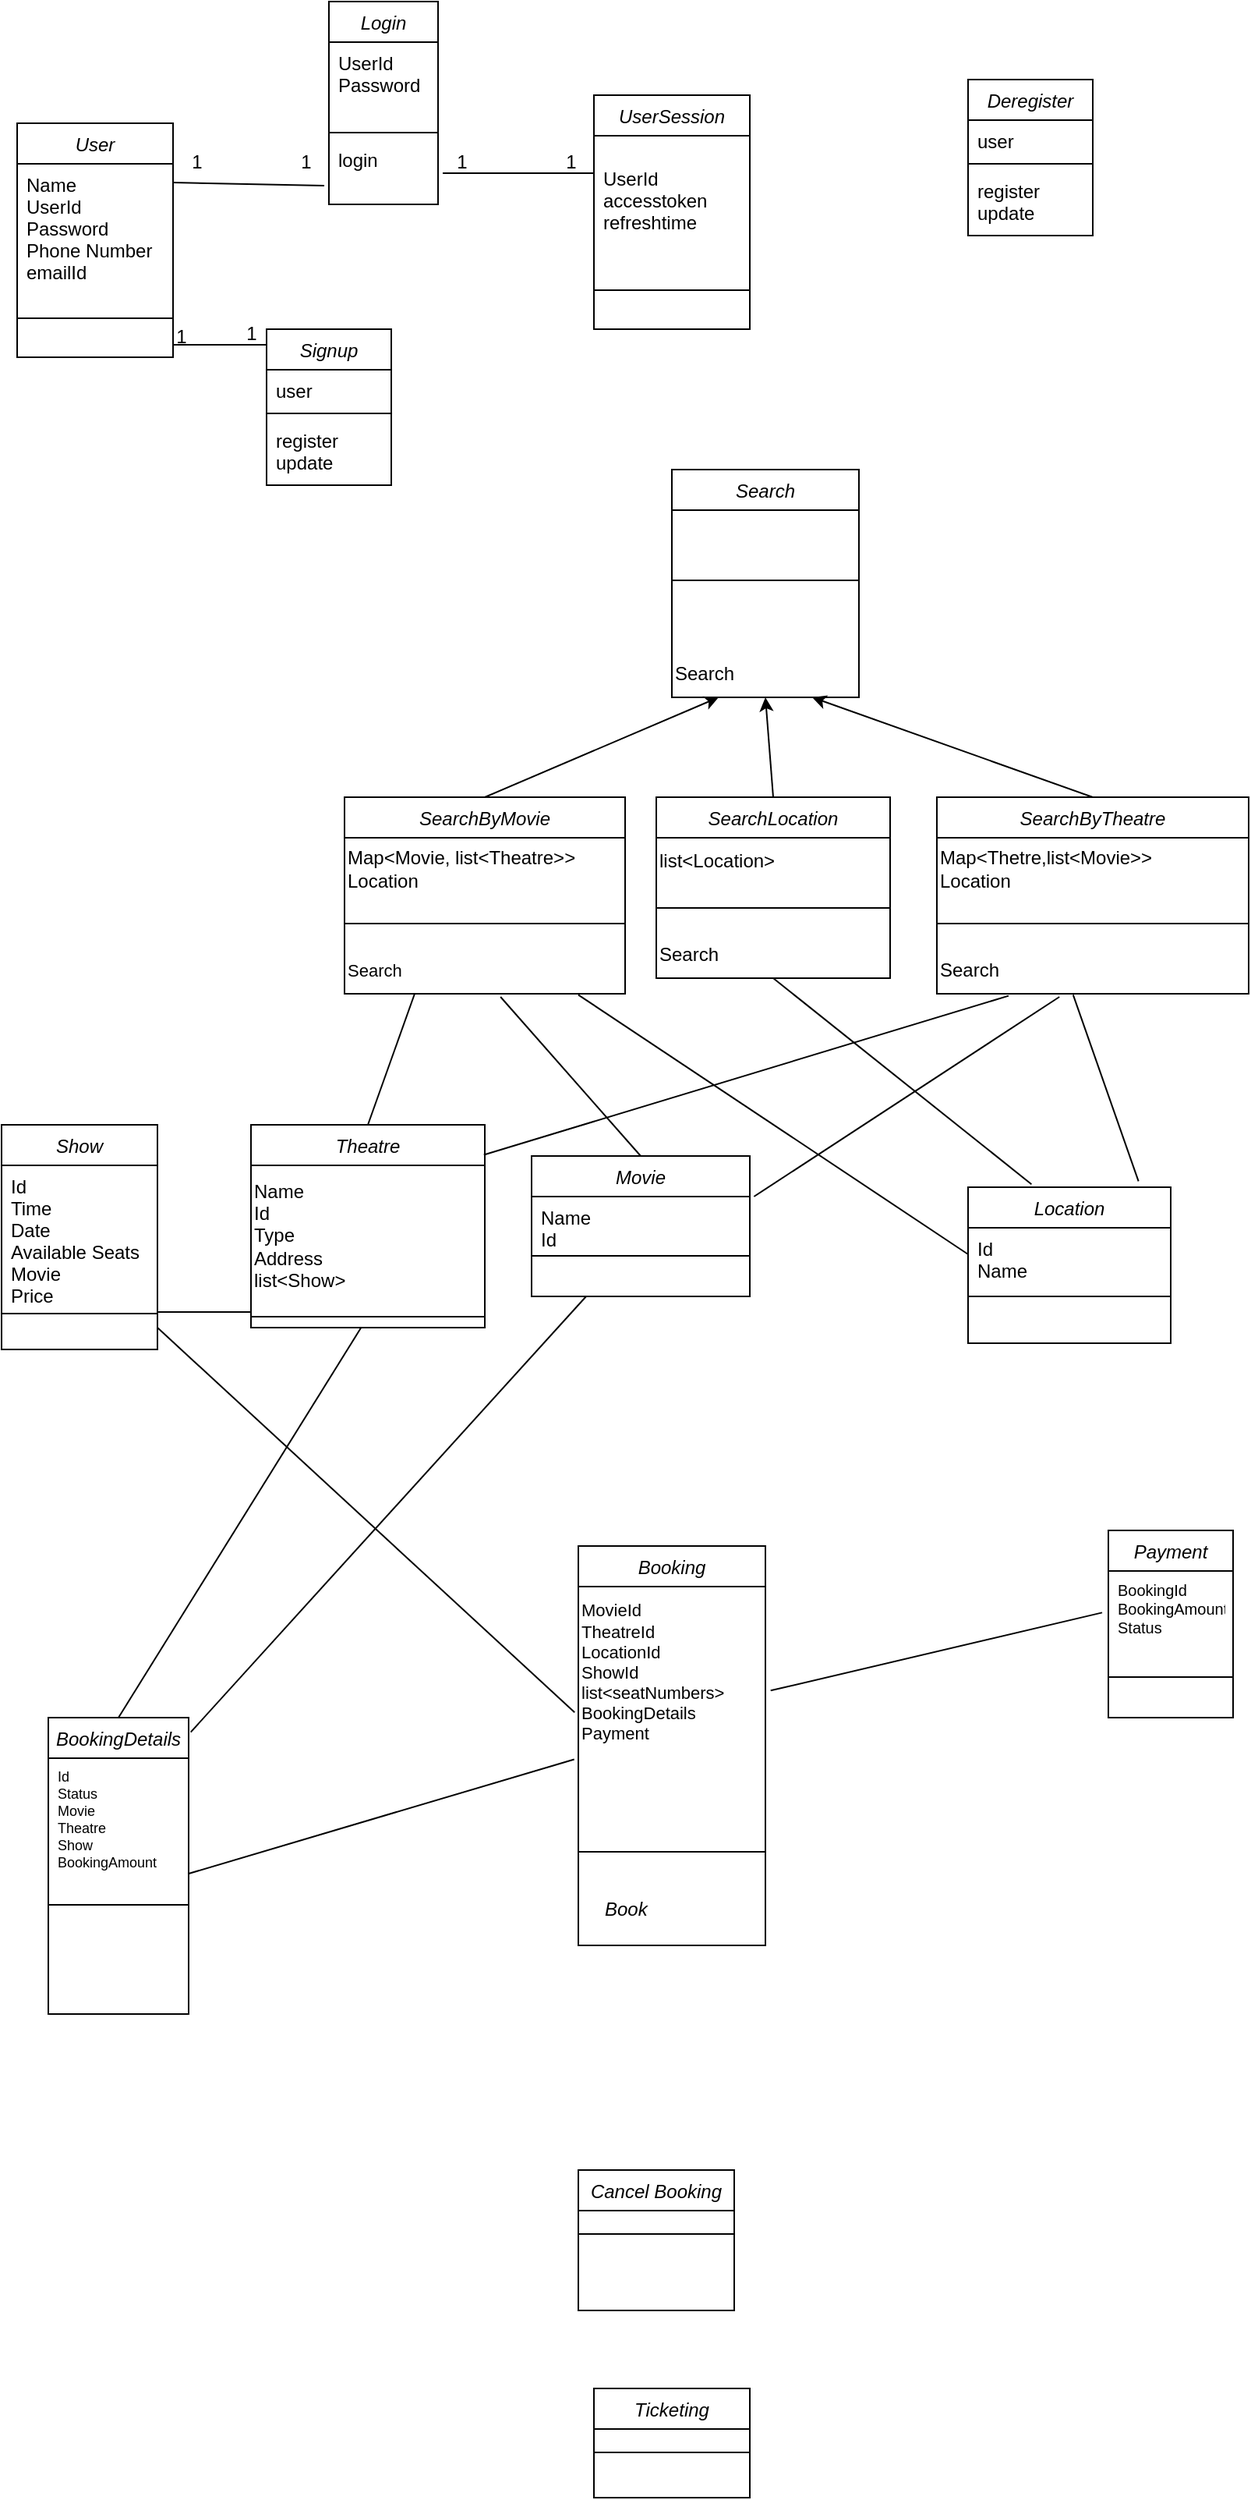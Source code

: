 <mxfile version="22.1.11" type="device">
  <diagram id="C5RBs43oDa-KdzZeNtuy" name="Page-1">
    <mxGraphModel dx="956" dy="628" grid="1" gridSize="10" guides="1" tooltips="1" connect="1" arrows="1" fold="1" page="1" pageScale="1" pageWidth="827" pageHeight="1169" math="0" shadow="0">
      <root>
        <mxCell id="WIyWlLk6GJQsqaUBKTNV-0" />
        <mxCell id="WIyWlLk6GJQsqaUBKTNV-1" parent="WIyWlLk6GJQsqaUBKTNV-0" />
        <mxCell id="iENOQ6VEFrCRD6KibuF6-0" value="User" style="swimlane;fontStyle=2;align=center;verticalAlign=top;childLayout=stackLayout;horizontal=1;startSize=26;horizontalStack=0;resizeParent=1;resizeLast=0;collapsible=1;marginBottom=0;rounded=0;shadow=0;strokeWidth=1;" vertex="1" parent="WIyWlLk6GJQsqaUBKTNV-1">
          <mxGeometry x="20" y="108" width="100" height="150" as="geometry">
            <mxRectangle x="230" y="140" width="160" height="26" as="alternateBounds" />
          </mxGeometry>
        </mxCell>
        <mxCell id="iENOQ6VEFrCRD6KibuF6-3" value="Name&#xa;UserId&#xa;Password&#xa;Phone Number&#xa;emailId&#xa;" style="text;align=left;verticalAlign=top;spacingLeft=4;spacingRight=4;overflow=hidden;rotatable=0;points=[[0,0.5],[1,0.5]];portConstraint=eastwest;rounded=0;shadow=0;html=0;" vertex="1" parent="iENOQ6VEFrCRD6KibuF6-0">
          <mxGeometry y="26" width="100" height="84" as="geometry" />
        </mxCell>
        <mxCell id="iENOQ6VEFrCRD6KibuF6-4" value="" style="line;html=1;strokeWidth=1;align=left;verticalAlign=middle;spacingTop=-1;spacingLeft=3;spacingRight=3;rotatable=0;labelPosition=right;points=[];portConstraint=eastwest;" vertex="1" parent="iENOQ6VEFrCRD6KibuF6-0">
          <mxGeometry y="110" width="100" height="30" as="geometry" />
        </mxCell>
        <mxCell id="iENOQ6VEFrCRD6KibuF6-8" value="Login" style="swimlane;fontStyle=2;align=center;verticalAlign=top;childLayout=stackLayout;horizontal=1;startSize=26;horizontalStack=0;resizeParent=1;resizeLast=0;collapsible=1;marginBottom=0;rounded=0;shadow=0;strokeWidth=1;" vertex="1" parent="WIyWlLk6GJQsqaUBKTNV-1">
          <mxGeometry x="220" y="30" width="70" height="130" as="geometry">
            <mxRectangle x="230" y="140" width="160" height="26" as="alternateBounds" />
          </mxGeometry>
        </mxCell>
        <mxCell id="iENOQ6VEFrCRD6KibuF6-9" value="UserId&#xa;Password&#xa;" style="text;align=left;verticalAlign=top;spacingLeft=4;spacingRight=4;overflow=hidden;rotatable=0;points=[[0,0.5],[1,0.5]];portConstraint=eastwest;rounded=0;shadow=0;html=0;" vertex="1" parent="iENOQ6VEFrCRD6KibuF6-8">
          <mxGeometry y="26" width="70" height="54" as="geometry" />
        </mxCell>
        <mxCell id="iENOQ6VEFrCRD6KibuF6-10" value="" style="line;html=1;strokeWidth=1;align=left;verticalAlign=middle;spacingTop=-1;spacingLeft=3;spacingRight=3;rotatable=0;labelPosition=right;points=[];portConstraint=eastwest;" vertex="1" parent="iENOQ6VEFrCRD6KibuF6-8">
          <mxGeometry y="80" width="70" height="8" as="geometry" />
        </mxCell>
        <mxCell id="iENOQ6VEFrCRD6KibuF6-11" value="login" style="text;align=left;verticalAlign=top;spacingLeft=4;spacingRight=4;overflow=hidden;rotatable=0;points=[[0,0.5],[1,0.5]];portConstraint=eastwest;" vertex="1" parent="iENOQ6VEFrCRD6KibuF6-8">
          <mxGeometry y="88" width="70" height="42" as="geometry" />
        </mxCell>
        <mxCell id="iENOQ6VEFrCRD6KibuF6-12" value="Signup" style="swimlane;fontStyle=2;align=center;verticalAlign=top;childLayout=stackLayout;horizontal=1;startSize=26;horizontalStack=0;resizeParent=1;resizeLast=0;collapsible=1;marginBottom=0;rounded=0;shadow=0;strokeWidth=1;" vertex="1" parent="WIyWlLk6GJQsqaUBKTNV-1">
          <mxGeometry x="180" y="240" width="80" height="100" as="geometry">
            <mxRectangle x="230" y="140" width="160" height="26" as="alternateBounds" />
          </mxGeometry>
        </mxCell>
        <mxCell id="iENOQ6VEFrCRD6KibuF6-13" value="user" style="text;align=left;verticalAlign=top;spacingLeft=4;spacingRight=4;overflow=hidden;rotatable=0;points=[[0,0.5],[1,0.5]];portConstraint=eastwest;rounded=0;shadow=0;html=0;" vertex="1" parent="iENOQ6VEFrCRD6KibuF6-12">
          <mxGeometry y="26" width="80" height="24" as="geometry" />
        </mxCell>
        <mxCell id="iENOQ6VEFrCRD6KibuF6-14" value="" style="line;html=1;strokeWidth=1;align=left;verticalAlign=middle;spacingTop=-1;spacingLeft=3;spacingRight=3;rotatable=0;labelPosition=right;points=[];portConstraint=eastwest;" vertex="1" parent="iENOQ6VEFrCRD6KibuF6-12">
          <mxGeometry y="50" width="80" height="8" as="geometry" />
        </mxCell>
        <mxCell id="iENOQ6VEFrCRD6KibuF6-15" value="register&#xa;update" style="text;align=left;verticalAlign=top;spacingLeft=4;spacingRight=4;overflow=hidden;rotatable=0;points=[[0,0.5],[1,0.5]];portConstraint=eastwest;" vertex="1" parent="iENOQ6VEFrCRD6KibuF6-12">
          <mxGeometry y="58" width="80" height="32" as="geometry" />
        </mxCell>
        <mxCell id="iENOQ6VEFrCRD6KibuF6-17" value="UserSession" style="swimlane;fontStyle=2;align=center;verticalAlign=top;childLayout=stackLayout;horizontal=1;startSize=26;horizontalStack=0;resizeParent=1;resizeLast=0;collapsible=1;marginBottom=0;rounded=0;shadow=0;strokeWidth=1;" vertex="1" parent="WIyWlLk6GJQsqaUBKTNV-1">
          <mxGeometry x="390" y="90" width="100" height="150" as="geometry">
            <mxRectangle x="230" y="140" width="160" height="26" as="alternateBounds" />
          </mxGeometry>
        </mxCell>
        <mxCell id="iENOQ6VEFrCRD6KibuF6-18" value="&#xa;UserId&#xa;accesstoken&#xa;refreshtime&#xa;" style="text;align=left;verticalAlign=top;spacingLeft=4;spacingRight=4;overflow=hidden;rotatable=0;points=[[0,0.5],[1,0.5]];portConstraint=eastwest;rounded=0;shadow=0;html=0;" vertex="1" parent="iENOQ6VEFrCRD6KibuF6-17">
          <mxGeometry y="26" width="100" height="84" as="geometry" />
        </mxCell>
        <mxCell id="iENOQ6VEFrCRD6KibuF6-19" value="" style="line;html=1;strokeWidth=1;align=left;verticalAlign=middle;spacingTop=-1;spacingLeft=3;spacingRight=3;rotatable=0;labelPosition=right;points=[];portConstraint=eastwest;" vertex="1" parent="iENOQ6VEFrCRD6KibuF6-17">
          <mxGeometry y="110" width="100" height="30" as="geometry" />
        </mxCell>
        <mxCell id="iENOQ6VEFrCRD6KibuF6-21" value="" style="endArrow=none;html=1;rounded=0;entryX=1;entryY=0.143;entryDx=0;entryDy=0;entryPerimeter=0;exitX=-0.043;exitY=0.714;exitDx=0;exitDy=0;exitPerimeter=0;" edge="1" parent="WIyWlLk6GJQsqaUBKTNV-1" source="iENOQ6VEFrCRD6KibuF6-11" target="iENOQ6VEFrCRD6KibuF6-3">
          <mxGeometry width="50" height="50" relative="1" as="geometry">
            <mxPoint x="400" y="420" as="sourcePoint" />
            <mxPoint x="450" y="370" as="targetPoint" />
          </mxGeometry>
        </mxCell>
        <mxCell id="iENOQ6VEFrCRD6KibuF6-22" value="1" style="text;html=1;align=center;verticalAlign=middle;resizable=0;points=[];autosize=1;strokeColor=none;fillColor=none;" vertex="1" parent="WIyWlLk6GJQsqaUBKTNV-1">
          <mxGeometry x="120" y="118" width="30" height="30" as="geometry" />
        </mxCell>
        <mxCell id="iENOQ6VEFrCRD6KibuF6-23" value="1" style="text;html=1;align=center;verticalAlign=middle;resizable=0;points=[];autosize=1;strokeColor=none;fillColor=none;" vertex="1" parent="WIyWlLk6GJQsqaUBKTNV-1">
          <mxGeometry x="190" y="118" width="30" height="30" as="geometry" />
        </mxCell>
        <mxCell id="iENOQ6VEFrCRD6KibuF6-24" value="" style="endArrow=none;html=1;rounded=0;entryX=1;entryY=0.143;entryDx=0;entryDy=0;entryPerimeter=0;exitX=-0.043;exitY=0.714;exitDx=0;exitDy=0;exitPerimeter=0;" edge="1" parent="WIyWlLk6GJQsqaUBKTNV-1">
          <mxGeometry width="50" height="50" relative="1" as="geometry">
            <mxPoint x="390" y="140" as="sourcePoint" />
            <mxPoint x="293" y="140" as="targetPoint" />
          </mxGeometry>
        </mxCell>
        <mxCell id="iENOQ6VEFrCRD6KibuF6-25" value="1" style="text;html=1;align=center;verticalAlign=middle;resizable=0;points=[];autosize=1;strokeColor=none;fillColor=none;" vertex="1" parent="WIyWlLk6GJQsqaUBKTNV-1">
          <mxGeometry x="290" y="118" width="30" height="30" as="geometry" />
        </mxCell>
        <mxCell id="iENOQ6VEFrCRD6KibuF6-26" value="1" style="text;html=1;align=center;verticalAlign=middle;resizable=0;points=[];autosize=1;strokeColor=none;fillColor=none;" vertex="1" parent="WIyWlLk6GJQsqaUBKTNV-1">
          <mxGeometry x="360" y="118" width="30" height="30" as="geometry" />
        </mxCell>
        <mxCell id="iENOQ6VEFrCRD6KibuF6-27" value="" style="endArrow=none;html=1;rounded=0;entryX=1;entryY=0.143;entryDx=0;entryDy=0;entryPerimeter=0;" edge="1" parent="WIyWlLk6GJQsqaUBKTNV-1">
          <mxGeometry width="50" height="50" relative="1" as="geometry">
            <mxPoint x="180" y="250" as="sourcePoint" />
            <mxPoint x="120" y="250" as="targetPoint" />
          </mxGeometry>
        </mxCell>
        <mxCell id="iENOQ6VEFrCRD6KibuF6-28" value="1" style="text;html=1;align=center;verticalAlign=middle;resizable=0;points=[];autosize=1;strokeColor=none;fillColor=none;" vertex="1" parent="WIyWlLk6GJQsqaUBKTNV-1">
          <mxGeometry x="110" y="230" width="30" height="30" as="geometry" />
        </mxCell>
        <mxCell id="iENOQ6VEFrCRD6KibuF6-29" value="1" style="text;html=1;align=center;verticalAlign=middle;resizable=0;points=[];autosize=1;strokeColor=none;fillColor=none;" vertex="1" parent="WIyWlLk6GJQsqaUBKTNV-1">
          <mxGeometry x="155" y="228" width="30" height="30" as="geometry" />
        </mxCell>
        <mxCell id="iENOQ6VEFrCRD6KibuF6-31" value="SearchByTheatre" style="swimlane;fontStyle=2;align=center;verticalAlign=top;childLayout=stackLayout;horizontal=1;startSize=26;horizontalStack=0;resizeParent=1;resizeLast=0;collapsible=1;marginBottom=0;rounded=0;shadow=0;strokeWidth=1;" vertex="1" parent="WIyWlLk6GJQsqaUBKTNV-1">
          <mxGeometry x="610" y="540" width="200" height="126" as="geometry">
            <mxRectangle x="230" y="140" width="160" height="26" as="alternateBounds" />
          </mxGeometry>
        </mxCell>
        <mxCell id="iENOQ6VEFrCRD6KibuF6-103" value="Map&amp;lt;Thetre,list&amp;lt;Movie&amp;gt;&amp;gt;&lt;br&gt;Location" style="text;html=1;align=left;verticalAlign=middle;resizable=0;points=[];autosize=1;strokeColor=none;fillColor=none;" vertex="1" parent="iENOQ6VEFrCRD6KibuF6-31">
          <mxGeometry y="26" width="200" height="40" as="geometry" />
        </mxCell>
        <mxCell id="iENOQ6VEFrCRD6KibuF6-33" value="" style="line;html=1;strokeWidth=1;align=left;verticalAlign=middle;spacingTop=-1;spacingLeft=3;spacingRight=3;rotatable=0;labelPosition=right;points=[];portConstraint=eastwest;" vertex="1" parent="iENOQ6VEFrCRD6KibuF6-31">
          <mxGeometry y="66" width="200" height="30" as="geometry" />
        </mxCell>
        <mxCell id="iENOQ6VEFrCRD6KibuF6-96" value="Search" style="text;html=1;align=left;verticalAlign=middle;resizable=0;points=[];autosize=1;strokeColor=none;fillColor=none;" vertex="1" parent="iENOQ6VEFrCRD6KibuF6-31">
          <mxGeometry y="96" width="200" height="30" as="geometry" />
        </mxCell>
        <mxCell id="iENOQ6VEFrCRD6KibuF6-34" value="Booking" style="swimlane;fontStyle=2;align=center;verticalAlign=top;childLayout=stackLayout;horizontal=1;startSize=26;horizontalStack=0;resizeParent=1;resizeLast=0;collapsible=1;marginBottom=0;rounded=0;shadow=0;strokeWidth=1;" vertex="1" parent="WIyWlLk6GJQsqaUBKTNV-1">
          <mxGeometry x="380" y="1020" width="120" height="256" as="geometry">
            <mxRectangle x="230" y="140" width="160" height="26" as="alternateBounds" />
          </mxGeometry>
        </mxCell>
        <mxCell id="iENOQ6VEFrCRD6KibuF6-115" value="&lt;div style=&quot;font-size: 11px;&quot;&gt;&lt;span style=&quot;background-color: initial;&quot;&gt;&lt;font style=&quot;font-size: 11px;&quot;&gt;MovieId&lt;/font&gt;&lt;/span&gt;&lt;/div&gt;&lt;div style=&quot;font-size: 11px;&quot;&gt;&lt;span style=&quot;background-color: initial;&quot;&gt;&lt;font style=&quot;font-size: 11px;&quot;&gt;TheatreId&lt;/font&gt;&lt;/span&gt;&lt;/div&gt;&lt;div style=&quot;font-size: 11px;&quot;&gt;&lt;span style=&quot;background-color: initial;&quot;&gt;&lt;font style=&quot;font-size: 11px;&quot;&gt;LocationId&lt;br&gt;ShowId&lt;br&gt;list&amp;lt;seatNumbers&amp;gt;&lt;br&gt;BookingDetails&lt;br&gt;Payment&lt;/font&gt;&lt;/span&gt;&lt;/div&gt;" style="text;html=1;align=left;verticalAlign=middle;resizable=0;points=[];autosize=1;strokeColor=none;fillColor=none;" vertex="1" parent="iENOQ6VEFrCRD6KibuF6-34">
          <mxGeometry y="26" width="120" height="110" as="geometry" />
        </mxCell>
        <mxCell id="iENOQ6VEFrCRD6KibuF6-36" value="" style="line;html=1;strokeWidth=1;align=left;verticalAlign=middle;spacingTop=-1;spacingLeft=3;spacingRight=3;rotatable=0;labelPosition=right;points=[];portConstraint=eastwest;" vertex="1" parent="iENOQ6VEFrCRD6KibuF6-34">
          <mxGeometry y="136" width="120" height="120" as="geometry" />
        </mxCell>
        <mxCell id="iENOQ6VEFrCRD6KibuF6-37" value="Cancel Booking" style="swimlane;fontStyle=2;align=center;verticalAlign=top;childLayout=stackLayout;horizontal=1;startSize=26;horizontalStack=0;resizeParent=1;resizeLast=0;collapsible=1;marginBottom=0;rounded=0;shadow=0;strokeWidth=1;" vertex="1" parent="WIyWlLk6GJQsqaUBKTNV-1">
          <mxGeometry x="380" y="1420" width="100" height="90" as="geometry">
            <mxRectangle x="230" y="140" width="160" height="26" as="alternateBounds" />
          </mxGeometry>
        </mxCell>
        <mxCell id="iENOQ6VEFrCRD6KibuF6-39" value="" style="line;html=1;strokeWidth=1;align=left;verticalAlign=middle;spacingTop=-1;spacingLeft=3;spacingRight=3;rotatable=0;labelPosition=right;points=[];portConstraint=eastwest;" vertex="1" parent="iENOQ6VEFrCRD6KibuF6-37">
          <mxGeometry y="26" width="100" height="30" as="geometry" />
        </mxCell>
        <mxCell id="iENOQ6VEFrCRD6KibuF6-40" value="SearchByMovie" style="swimlane;fontStyle=2;align=center;verticalAlign=top;childLayout=stackLayout;horizontal=1;startSize=26;horizontalStack=0;resizeParent=1;resizeLast=0;collapsible=1;marginBottom=0;rounded=0;shadow=0;strokeWidth=1;" vertex="1" parent="WIyWlLk6GJQsqaUBKTNV-1">
          <mxGeometry x="230" y="540" width="180" height="126" as="geometry">
            <mxRectangle x="230" y="140" width="160" height="26" as="alternateBounds" />
          </mxGeometry>
        </mxCell>
        <mxCell id="iENOQ6VEFrCRD6KibuF6-102" value="Map&amp;lt;Movie, list&amp;lt;Theatre&amp;gt;&amp;gt;&lt;br&gt;Location" style="text;html=1;align=left;verticalAlign=middle;resizable=0;points=[];autosize=1;strokeColor=none;fillColor=none;" vertex="1" parent="iENOQ6VEFrCRD6KibuF6-40">
          <mxGeometry y="26" width="180" height="40" as="geometry" />
        </mxCell>
        <mxCell id="iENOQ6VEFrCRD6KibuF6-42" value="" style="line;html=1;strokeWidth=1;align=left;verticalAlign=middle;spacingTop=-1;spacingLeft=3;spacingRight=3;rotatable=0;labelPosition=right;points=[];portConstraint=eastwest;" vertex="1" parent="iENOQ6VEFrCRD6KibuF6-40">
          <mxGeometry y="66" width="180" height="30" as="geometry" />
        </mxCell>
        <mxCell id="iENOQ6VEFrCRD6KibuF6-94" value="&lt;font style=&quot;font-size: 11px;&quot;&gt;Search&lt;/font&gt;" style="text;html=1;align=left;verticalAlign=middle;resizable=0;points=[];autosize=1;strokeColor=none;fillColor=none;" vertex="1" parent="iENOQ6VEFrCRD6KibuF6-40">
          <mxGeometry y="96" width="180" height="30" as="geometry" />
        </mxCell>
        <mxCell id="iENOQ6VEFrCRD6KibuF6-43" value="Search" style="swimlane;fontStyle=2;align=center;verticalAlign=top;childLayout=stackLayout;horizontal=1;startSize=26;horizontalStack=0;resizeParent=1;resizeLast=0;collapsible=1;marginBottom=0;rounded=0;shadow=0;strokeWidth=1;" vertex="1" parent="WIyWlLk6GJQsqaUBKTNV-1">
          <mxGeometry x="440" y="330" width="120" height="146" as="geometry">
            <mxRectangle x="230" y="140" width="160" height="26" as="alternateBounds" />
          </mxGeometry>
        </mxCell>
        <mxCell id="iENOQ6VEFrCRD6KibuF6-45" value="" style="line;html=1;strokeWidth=1;align=left;verticalAlign=middle;spacingTop=-1;spacingLeft=3;spacingRight=3;rotatable=0;labelPosition=right;points=[];portConstraint=eastwest;" vertex="1" parent="iENOQ6VEFrCRD6KibuF6-43">
          <mxGeometry y="26" width="120" height="90" as="geometry" />
        </mxCell>
        <mxCell id="iENOQ6VEFrCRD6KibuF6-99" value="Search" style="text;html=1;align=left;verticalAlign=middle;resizable=0;points=[];autosize=1;strokeColor=none;fillColor=none;" vertex="1" parent="iENOQ6VEFrCRD6KibuF6-43">
          <mxGeometry y="116" width="120" height="30" as="geometry" />
        </mxCell>
        <mxCell id="iENOQ6VEFrCRD6KibuF6-49" value="Location" style="swimlane;fontStyle=2;align=center;verticalAlign=top;childLayout=stackLayout;horizontal=1;startSize=26;horizontalStack=0;resizeParent=1;resizeLast=0;collapsible=1;marginBottom=0;rounded=0;shadow=0;strokeWidth=1;" vertex="1" parent="WIyWlLk6GJQsqaUBKTNV-1">
          <mxGeometry x="630" y="790" width="130" height="100" as="geometry">
            <mxRectangle x="230" y="140" width="160" height="26" as="alternateBounds" />
          </mxGeometry>
        </mxCell>
        <mxCell id="iENOQ6VEFrCRD6KibuF6-50" value="Id&#xa;Name" style="text;align=left;verticalAlign=top;spacingLeft=4;spacingRight=4;overflow=hidden;rotatable=0;points=[[0,0.5],[1,0.5]];portConstraint=eastwest;rounded=0;shadow=0;html=0;" vertex="1" parent="iENOQ6VEFrCRD6KibuF6-49">
          <mxGeometry y="26" width="130" height="34" as="geometry" />
        </mxCell>
        <mxCell id="iENOQ6VEFrCRD6KibuF6-51" value="" style="line;html=1;strokeWidth=1;align=left;verticalAlign=middle;spacingTop=-1;spacingLeft=3;spacingRight=3;rotatable=0;labelPosition=right;points=[];portConstraint=eastwest;" vertex="1" parent="iENOQ6VEFrCRD6KibuF6-49">
          <mxGeometry y="60" width="130" height="20" as="geometry" />
        </mxCell>
        <mxCell id="iENOQ6VEFrCRD6KibuF6-54" value="Theatre" style="swimlane;fontStyle=2;align=center;verticalAlign=top;childLayout=stackLayout;horizontal=1;startSize=26;horizontalStack=0;resizeParent=1;resizeLast=0;collapsible=1;marginBottom=0;rounded=0;shadow=0;strokeWidth=1;" vertex="1" parent="WIyWlLk6GJQsqaUBKTNV-1">
          <mxGeometry x="170" y="750" width="150" height="130" as="geometry">
            <mxRectangle x="230" y="140" width="160" height="26" as="alternateBounds" />
          </mxGeometry>
        </mxCell>
        <mxCell id="iENOQ6VEFrCRD6KibuF6-113" value="Name&lt;br style=&quot;border-color: var(--border-color);&quot;&gt;&lt;span style=&quot;border-color: var(--border-color);&quot;&gt;Id&lt;br&gt;Type&lt;br&gt;Address&lt;br&gt;list&amp;lt;Show&amp;gt;&lt;br&gt;&lt;/span&gt;" style="text;html=1;align=left;verticalAlign=middle;resizable=0;points=[];autosize=1;strokeColor=none;fillColor=none;" vertex="1" parent="iENOQ6VEFrCRD6KibuF6-54">
          <mxGeometry y="26" width="150" height="90" as="geometry" />
        </mxCell>
        <mxCell id="iENOQ6VEFrCRD6KibuF6-56" value="" style="line;html=1;strokeWidth=1;align=left;verticalAlign=middle;spacingTop=-1;spacingLeft=3;spacingRight=3;rotatable=0;labelPosition=right;points=[];portConstraint=eastwest;fillStyle=hatch;" vertex="1" parent="iENOQ6VEFrCRD6KibuF6-54">
          <mxGeometry y="116" width="150" height="14" as="geometry" />
        </mxCell>
        <mxCell id="iENOQ6VEFrCRD6KibuF6-58" value="BookingDetails" style="swimlane;fontStyle=2;align=center;verticalAlign=top;childLayout=stackLayout;horizontal=1;startSize=26;horizontalStack=0;resizeParent=1;resizeLast=0;collapsible=1;marginBottom=0;rounded=0;shadow=0;strokeWidth=1;" vertex="1" parent="WIyWlLk6GJQsqaUBKTNV-1">
          <mxGeometry x="40" y="1130" width="90" height="190" as="geometry">
            <mxRectangle x="230" y="140" width="160" height="26" as="alternateBounds" />
          </mxGeometry>
        </mxCell>
        <mxCell id="iENOQ6VEFrCRD6KibuF6-59" value="Id&#xa;Status&#xa;Movie&#xa;Theatre&#xa;Show&#xa;BookingAmount" style="text;align=left;verticalAlign=top;spacingLeft=4;spacingRight=4;overflow=hidden;rotatable=0;points=[[0,0.5],[1,0.5]];portConstraint=eastwest;rounded=0;shadow=0;html=0;fontSize=9;" vertex="1" parent="iENOQ6VEFrCRD6KibuF6-58">
          <mxGeometry y="26" width="90" height="84" as="geometry" />
        </mxCell>
        <mxCell id="iENOQ6VEFrCRD6KibuF6-60" value="" style="line;html=1;strokeWidth=1;align=left;verticalAlign=middle;spacingTop=-1;spacingLeft=3;spacingRight=3;rotatable=0;labelPosition=right;points=[];portConstraint=eastwest;" vertex="1" parent="iENOQ6VEFrCRD6KibuF6-58">
          <mxGeometry y="110" width="90" height="20" as="geometry" />
        </mxCell>
        <mxCell id="iENOQ6VEFrCRD6KibuF6-62" value="Deregister" style="swimlane;fontStyle=2;align=center;verticalAlign=top;childLayout=stackLayout;horizontal=1;startSize=26;horizontalStack=0;resizeParent=1;resizeLast=0;collapsible=1;marginBottom=0;rounded=0;shadow=0;strokeWidth=1;" vertex="1" parent="WIyWlLk6GJQsqaUBKTNV-1">
          <mxGeometry x="630" y="80" width="80" height="100" as="geometry">
            <mxRectangle x="230" y="140" width="160" height="26" as="alternateBounds" />
          </mxGeometry>
        </mxCell>
        <mxCell id="iENOQ6VEFrCRD6KibuF6-63" value="user" style="text;align=left;verticalAlign=top;spacingLeft=4;spacingRight=4;overflow=hidden;rotatable=0;points=[[0,0.5],[1,0.5]];portConstraint=eastwest;rounded=0;shadow=0;html=0;" vertex="1" parent="iENOQ6VEFrCRD6KibuF6-62">
          <mxGeometry y="26" width="80" height="24" as="geometry" />
        </mxCell>
        <mxCell id="iENOQ6VEFrCRD6KibuF6-64" value="" style="line;html=1;strokeWidth=1;align=left;verticalAlign=middle;spacingTop=-1;spacingLeft=3;spacingRight=3;rotatable=0;labelPosition=right;points=[];portConstraint=eastwest;" vertex="1" parent="iENOQ6VEFrCRD6KibuF6-62">
          <mxGeometry y="50" width="80" height="8" as="geometry" />
        </mxCell>
        <mxCell id="iENOQ6VEFrCRD6KibuF6-65" value="register&#xa;update" style="text;align=left;verticalAlign=top;spacingLeft=4;spacingRight=4;overflow=hidden;rotatable=0;points=[[0,0.5],[1,0.5]];portConstraint=eastwest;" vertex="1" parent="iENOQ6VEFrCRD6KibuF6-62">
          <mxGeometry y="58" width="80" height="32" as="geometry" />
        </mxCell>
        <mxCell id="iENOQ6VEFrCRD6KibuF6-67" value="Ticketing" style="swimlane;fontStyle=2;align=center;verticalAlign=top;childLayout=stackLayout;horizontal=1;startSize=26;horizontalStack=0;resizeParent=1;resizeLast=0;collapsible=1;marginBottom=0;rounded=0;shadow=0;strokeWidth=1;" vertex="1" parent="WIyWlLk6GJQsqaUBKTNV-1">
          <mxGeometry x="390" y="1560" width="100" height="70" as="geometry">
            <mxRectangle x="230" y="140" width="160" height="26" as="alternateBounds" />
          </mxGeometry>
        </mxCell>
        <mxCell id="iENOQ6VEFrCRD6KibuF6-69" value="" style="line;html=1;strokeWidth=1;align=left;verticalAlign=middle;spacingTop=-1;spacingLeft=3;spacingRight=3;rotatable=0;labelPosition=right;points=[];portConstraint=eastwest;" vertex="1" parent="iENOQ6VEFrCRD6KibuF6-67">
          <mxGeometry y="26" width="100" height="30" as="geometry" />
        </mxCell>
        <mxCell id="iENOQ6VEFrCRD6KibuF6-70" value="Payment" style="swimlane;fontStyle=2;align=center;verticalAlign=top;childLayout=stackLayout;horizontal=1;startSize=26;horizontalStack=0;resizeParent=1;resizeLast=0;collapsible=1;marginBottom=0;rounded=0;shadow=0;strokeWidth=1;" vertex="1" parent="WIyWlLk6GJQsqaUBKTNV-1">
          <mxGeometry x="720" y="1010" width="80" height="120" as="geometry">
            <mxRectangle x="230" y="140" width="160" height="26" as="alternateBounds" />
          </mxGeometry>
        </mxCell>
        <mxCell id="iENOQ6VEFrCRD6KibuF6-71" value="BookingId&#xa;BookingAmount&#xa;Status" style="text;align=left;verticalAlign=top;spacingLeft=4;spacingRight=4;overflow=hidden;rotatable=0;points=[[0,0.5],[1,0.5]];portConstraint=eastwest;rounded=0;shadow=0;html=0;fontSize=10;" vertex="1" parent="iENOQ6VEFrCRD6KibuF6-70">
          <mxGeometry y="26" width="80" height="64" as="geometry" />
        </mxCell>
        <mxCell id="iENOQ6VEFrCRD6KibuF6-72" value="" style="line;html=1;strokeWidth=1;align=left;verticalAlign=middle;spacingTop=-1;spacingLeft=3;spacingRight=3;rotatable=0;labelPosition=right;points=[];portConstraint=eastwest;" vertex="1" parent="iENOQ6VEFrCRD6KibuF6-70">
          <mxGeometry y="90" width="80" height="8" as="geometry" />
        </mxCell>
        <mxCell id="iENOQ6VEFrCRD6KibuF6-74" value="Movie" style="swimlane;fontStyle=2;align=center;verticalAlign=top;childLayout=stackLayout;horizontal=1;startSize=26;horizontalStack=0;resizeParent=1;resizeLast=0;collapsible=1;marginBottom=0;rounded=0;shadow=0;strokeWidth=1;" vertex="1" parent="WIyWlLk6GJQsqaUBKTNV-1">
          <mxGeometry x="350" y="770" width="140" height="90" as="geometry">
            <mxRectangle x="230" y="140" width="160" height="26" as="alternateBounds" />
          </mxGeometry>
        </mxCell>
        <mxCell id="iENOQ6VEFrCRD6KibuF6-75" value="Name&#xa;Id&#xa;" style="text;align=left;verticalAlign=top;spacingLeft=4;spacingRight=4;overflow=hidden;rotatable=0;points=[[0,0.5],[1,0.5]];portConstraint=eastwest;rounded=0;shadow=0;html=0;" vertex="1" parent="iENOQ6VEFrCRD6KibuF6-74">
          <mxGeometry y="26" width="140" height="34" as="geometry" />
        </mxCell>
        <mxCell id="iENOQ6VEFrCRD6KibuF6-76" value="" style="line;html=1;strokeWidth=1;align=left;verticalAlign=middle;spacingTop=-1;spacingLeft=3;spacingRight=3;rotatable=0;labelPosition=right;points=[];portConstraint=eastwest;" vertex="1" parent="iENOQ6VEFrCRD6KibuF6-74">
          <mxGeometry y="60" width="140" height="8" as="geometry" />
        </mxCell>
        <mxCell id="iENOQ6VEFrCRD6KibuF6-78" value="Show" style="swimlane;fontStyle=2;align=center;verticalAlign=top;childLayout=stackLayout;horizontal=1;startSize=26;horizontalStack=0;resizeParent=1;resizeLast=0;collapsible=1;marginBottom=0;rounded=0;shadow=0;strokeWidth=1;" vertex="1" parent="WIyWlLk6GJQsqaUBKTNV-1">
          <mxGeometry x="10" y="750" width="100" height="144" as="geometry">
            <mxRectangle x="230" y="140" width="160" height="26" as="alternateBounds" />
          </mxGeometry>
        </mxCell>
        <mxCell id="iENOQ6VEFrCRD6KibuF6-79" value="Id&#xa;Time&#xa;Date&#xa;Available Seats&#xa;Movie&#xa;Price" style="text;align=left;verticalAlign=top;spacingLeft=4;spacingRight=4;overflow=hidden;rotatable=0;points=[[0,0.5],[1,0.5]];portConstraint=eastwest;rounded=0;shadow=0;html=0;" vertex="1" parent="iENOQ6VEFrCRD6KibuF6-78">
          <mxGeometry y="26" width="100" height="84" as="geometry" />
        </mxCell>
        <mxCell id="iENOQ6VEFrCRD6KibuF6-80" value="" style="line;html=1;strokeWidth=1;align=left;verticalAlign=middle;spacingTop=-1;spacingLeft=3;spacingRight=3;rotatable=0;labelPosition=right;points=[];portConstraint=eastwest;" vertex="1" parent="iENOQ6VEFrCRD6KibuF6-78">
          <mxGeometry y="110" width="100" height="22" as="geometry" />
        </mxCell>
        <mxCell id="iENOQ6VEFrCRD6KibuF6-83" value="" style="endArrow=classic;html=1;rounded=0;exitX=0.5;exitY=0;exitDx=0;exitDy=0;entryX=0.25;entryY=1;entryDx=0;entryDy=0;" edge="1" parent="WIyWlLk6GJQsqaUBKTNV-1" source="iENOQ6VEFrCRD6KibuF6-40" target="iENOQ6VEFrCRD6KibuF6-43">
          <mxGeometry width="50" height="50" relative="1" as="geometry">
            <mxPoint x="395" y="540" as="sourcePoint" />
            <mxPoint x="435" y="470" as="targetPoint" />
          </mxGeometry>
        </mxCell>
        <mxCell id="iENOQ6VEFrCRD6KibuF6-84" value="" style="endArrow=classic;html=1;rounded=0;exitX=0.5;exitY=0;exitDx=0;exitDy=0;entryX=0.75;entryY=1;entryDx=0;entryDy=0;" edge="1" parent="WIyWlLk6GJQsqaUBKTNV-1" source="iENOQ6VEFrCRD6KibuF6-31" target="iENOQ6VEFrCRD6KibuF6-43">
          <mxGeometry width="50" height="50" relative="1" as="geometry">
            <mxPoint x="485" y="460" as="sourcePoint" />
            <mxPoint x="535" y="410" as="targetPoint" />
          </mxGeometry>
        </mxCell>
        <mxCell id="iENOQ6VEFrCRD6KibuF6-85" value="SearchLocation" style="swimlane;fontStyle=2;align=center;verticalAlign=top;childLayout=stackLayout;horizontal=1;startSize=26;horizontalStack=0;resizeParent=1;resizeLast=0;collapsible=1;marginBottom=0;rounded=0;shadow=0;strokeWidth=1;" vertex="1" parent="WIyWlLk6GJQsqaUBKTNV-1">
          <mxGeometry x="430" y="540" width="150" height="116" as="geometry">
            <mxRectangle x="230" y="140" width="160" height="26" as="alternateBounds" />
          </mxGeometry>
        </mxCell>
        <mxCell id="iENOQ6VEFrCRD6KibuF6-101" value="list&amp;lt;Location&amp;gt;" style="text;html=1;align=left;verticalAlign=middle;resizable=0;points=[];autosize=1;strokeColor=none;fillColor=none;" vertex="1" parent="iENOQ6VEFrCRD6KibuF6-85">
          <mxGeometry y="26" width="150" height="30" as="geometry" />
        </mxCell>
        <mxCell id="iENOQ6VEFrCRD6KibuF6-87" value="" style="line;html=1;strokeWidth=1;align=left;verticalAlign=middle;spacingTop=-1;spacingLeft=3;spacingRight=3;rotatable=0;labelPosition=right;points=[];portConstraint=eastwest;" vertex="1" parent="iENOQ6VEFrCRD6KibuF6-85">
          <mxGeometry y="56" width="150" height="30" as="geometry" />
        </mxCell>
        <mxCell id="iENOQ6VEFrCRD6KibuF6-95" value="Search" style="text;html=1;align=left;verticalAlign=middle;resizable=0;points=[];autosize=1;strokeColor=none;fillColor=none;" vertex="1" parent="iENOQ6VEFrCRD6KibuF6-85">
          <mxGeometry y="86" width="150" height="30" as="geometry" />
        </mxCell>
        <mxCell id="iENOQ6VEFrCRD6KibuF6-88" value="" style="endArrow=classic;html=1;rounded=0;entryX=0.5;entryY=1;entryDx=0;entryDy=0;exitX=0.5;exitY=0;exitDx=0;exitDy=0;" edge="1" parent="WIyWlLk6GJQsqaUBKTNV-1" source="iENOQ6VEFrCRD6KibuF6-85" target="iENOQ6VEFrCRD6KibuF6-43">
          <mxGeometry width="50" height="50" relative="1" as="geometry">
            <mxPoint x="430" y="560" as="sourcePoint" />
            <mxPoint x="480" y="510" as="targetPoint" />
          </mxGeometry>
        </mxCell>
        <mxCell id="iENOQ6VEFrCRD6KibuF6-89" value="" style="endArrow=none;html=1;rounded=0;exitX=0.5;exitY=1;exitDx=0;exitDy=0;entryX=0.313;entryY=-0.019;entryDx=0;entryDy=0;entryPerimeter=0;" edge="1" parent="WIyWlLk6GJQsqaUBKTNV-1" source="iENOQ6VEFrCRD6KibuF6-85" target="iENOQ6VEFrCRD6KibuF6-49">
          <mxGeometry width="50" height="50" relative="1" as="geometry">
            <mxPoint x="440" y="410" as="sourcePoint" />
            <mxPoint x="330" y="440" as="targetPoint" />
            <Array as="points" />
          </mxGeometry>
        </mxCell>
        <mxCell id="iENOQ6VEFrCRD6KibuF6-90" value="" style="endArrow=none;html=1;rounded=0;entryX=0.5;entryY=0;entryDx=0;entryDy=0;exitX=0.556;exitY=1.067;exitDx=0;exitDy=0;exitPerimeter=0;" edge="1" parent="WIyWlLk6GJQsqaUBKTNV-1" source="iENOQ6VEFrCRD6KibuF6-94" target="iENOQ6VEFrCRD6KibuF6-74">
          <mxGeometry width="50" height="50" relative="1" as="geometry">
            <mxPoint x="440" y="430" as="sourcePoint" />
            <mxPoint x="480" y="580" as="targetPoint" />
          </mxGeometry>
        </mxCell>
        <mxCell id="iENOQ6VEFrCRD6KibuF6-91" value="" style="endArrow=none;html=1;rounded=0;exitX=0.25;exitY=1;exitDx=0;exitDy=0;entryX=0.5;entryY=0;entryDx=0;entryDy=0;" edge="1" parent="WIyWlLk6GJQsqaUBKTNV-1" source="iENOQ6VEFrCRD6KibuF6-40" target="iENOQ6VEFrCRD6KibuF6-54">
          <mxGeometry width="50" height="50" relative="1" as="geometry">
            <mxPoint x="545.36" y="403" as="sourcePoint" />
            <mxPoint x="190.0" y="690" as="targetPoint" />
          </mxGeometry>
        </mxCell>
        <mxCell id="iENOQ6VEFrCRD6KibuF6-105" value="" style="endArrow=none;html=1;rounded=0;" edge="1" parent="WIyWlLk6GJQsqaUBKTNV-1">
          <mxGeometry width="50" height="50" relative="1" as="geometry">
            <mxPoint x="110" y="870" as="sourcePoint" />
            <mxPoint x="170" y="870" as="targetPoint" />
          </mxGeometry>
        </mxCell>
        <mxCell id="iENOQ6VEFrCRD6KibuF6-106" value="" style="endArrow=none;html=1;rounded=0;entryX=0.437;entryY=1.022;entryDx=0;entryDy=0;entryPerimeter=0;exitX=0.841;exitY=-0.038;exitDx=0;exitDy=0;exitPerimeter=0;" edge="1" parent="WIyWlLk6GJQsqaUBKTNV-1" source="iENOQ6VEFrCRD6KibuF6-49" target="iENOQ6VEFrCRD6KibuF6-96">
          <mxGeometry width="50" height="50" relative="1" as="geometry">
            <mxPoint x="400" y="640" as="sourcePoint" />
            <mxPoint x="450" y="590" as="targetPoint" />
          </mxGeometry>
        </mxCell>
        <mxCell id="iENOQ6VEFrCRD6KibuF6-107" value="" style="endArrow=none;html=1;rounded=0;exitX=0.833;exitY=1.022;exitDx=0;exitDy=0;exitPerimeter=0;entryX=0;entryY=0.5;entryDx=0;entryDy=0;" edge="1" parent="WIyWlLk6GJQsqaUBKTNV-1" source="iENOQ6VEFrCRD6KibuF6-94" target="iENOQ6VEFrCRD6KibuF6-50">
          <mxGeometry width="50" height="50" relative="1" as="geometry">
            <mxPoint x="400" y="720" as="sourcePoint" />
            <mxPoint x="450" y="670" as="targetPoint" />
          </mxGeometry>
        </mxCell>
        <mxCell id="iENOQ6VEFrCRD6KibuF6-108" value="" style="endArrow=none;html=1;rounded=0;exitX=1.019;exitY=0;exitDx=0;exitDy=0;exitPerimeter=0;entryX=0.393;entryY=1.067;entryDx=0;entryDy=0;entryPerimeter=0;" edge="1" parent="WIyWlLk6GJQsqaUBKTNV-1" source="iENOQ6VEFrCRD6KibuF6-75" target="iENOQ6VEFrCRD6KibuF6-96">
          <mxGeometry width="50" height="50" relative="1" as="geometry">
            <mxPoint x="400" y="720" as="sourcePoint" />
            <mxPoint x="450" y="670" as="targetPoint" />
          </mxGeometry>
        </mxCell>
        <mxCell id="iENOQ6VEFrCRD6KibuF6-109" value="" style="endArrow=none;html=1;rounded=0;exitX=0.996;exitY=0.148;exitDx=0;exitDy=0;exitPerimeter=0;entryX=0.23;entryY=1.044;entryDx=0;entryDy=0;entryPerimeter=0;" edge="1" parent="WIyWlLk6GJQsqaUBKTNV-1" source="iENOQ6VEFrCRD6KibuF6-54" target="iENOQ6VEFrCRD6KibuF6-96">
          <mxGeometry width="50" height="50" relative="1" as="geometry">
            <mxPoint x="400" y="720" as="sourcePoint" />
            <mxPoint x="450" y="670" as="targetPoint" />
          </mxGeometry>
        </mxCell>
        <mxCell id="iENOQ6VEFrCRD6KibuF6-117" value="" style="endArrow=none;html=1;rounded=0;entryX=-0.02;entryY=0.733;entryDx=0;entryDy=0;entryPerimeter=0;" edge="1" parent="WIyWlLk6GJQsqaUBKTNV-1" target="iENOQ6VEFrCRD6KibuF6-115">
          <mxGeometry width="50" height="50" relative="1" as="geometry">
            <mxPoint x="110" y="880" as="sourcePoint" />
            <mxPoint x="440" y="970" as="targetPoint" />
          </mxGeometry>
        </mxCell>
        <mxCell id="iENOQ6VEFrCRD6KibuF6-121" value="" style="endArrow=none;html=1;rounded=0;entryX=-0.022;entryY=1.007;entryDx=0;entryDy=0;entryPerimeter=0;" edge="1" parent="WIyWlLk6GJQsqaUBKTNV-1" target="iENOQ6VEFrCRD6KibuF6-115">
          <mxGeometry width="50" height="50" relative="1" as="geometry">
            <mxPoint x="130" y="1230" as="sourcePoint" />
            <mxPoint x="440" y="1030" as="targetPoint" />
          </mxGeometry>
        </mxCell>
        <mxCell id="iENOQ6VEFrCRD6KibuF6-123" value="" style="endArrow=none;html=1;rounded=0;entryX=0.25;entryY=1;entryDx=0;entryDy=0;exitX=1.015;exitY=0.049;exitDx=0;exitDy=0;exitPerimeter=0;" edge="1" parent="WIyWlLk6GJQsqaUBKTNV-1" source="iENOQ6VEFrCRD6KibuF6-58" target="iENOQ6VEFrCRD6KibuF6-74">
          <mxGeometry width="50" height="50" relative="1" as="geometry">
            <mxPoint x="390" y="1070" as="sourcePoint" />
            <mxPoint x="440" y="1020" as="targetPoint" />
          </mxGeometry>
        </mxCell>
        <mxCell id="iENOQ6VEFrCRD6KibuF6-124" value="" style="endArrow=none;html=1;rounded=0;exitX=0.5;exitY=0;exitDx=0;exitDy=0;" edge="1" parent="WIyWlLk6GJQsqaUBKTNV-1" source="iENOQ6VEFrCRD6KibuF6-58" target="iENOQ6VEFrCRD6KibuF6-56">
          <mxGeometry width="50" height="50" relative="1" as="geometry">
            <mxPoint x="390" y="1070" as="sourcePoint" />
            <mxPoint x="440" y="1020" as="targetPoint" />
          </mxGeometry>
        </mxCell>
        <mxCell id="iENOQ6VEFrCRD6KibuF6-126" value="" style="endArrow=none;html=1;rounded=0;entryX=-0.05;entryY=0.417;entryDx=0;entryDy=0;entryPerimeter=0;exitX=1.028;exitY=0.606;exitDx=0;exitDy=0;exitPerimeter=0;" edge="1" parent="WIyWlLk6GJQsqaUBKTNV-1" source="iENOQ6VEFrCRD6KibuF6-115" target="iENOQ6VEFrCRD6KibuF6-71">
          <mxGeometry width="50" height="50" relative="1" as="geometry">
            <mxPoint x="370" y="1050" as="sourcePoint" />
            <mxPoint x="420" y="1000" as="targetPoint" />
          </mxGeometry>
        </mxCell>
        <mxCell id="iENOQ6VEFrCRD6KibuF6-127" value="&lt;i&gt;Book&lt;/i&gt;" style="text;html=1;align=left;verticalAlign=middle;resizable=0;points=[];autosize=1;strokeColor=none;fillColor=none;" vertex="1" parent="WIyWlLk6GJQsqaUBKTNV-1">
          <mxGeometry x="395" y="1238" width="50" height="30" as="geometry" />
        </mxCell>
      </root>
    </mxGraphModel>
  </diagram>
</mxfile>
